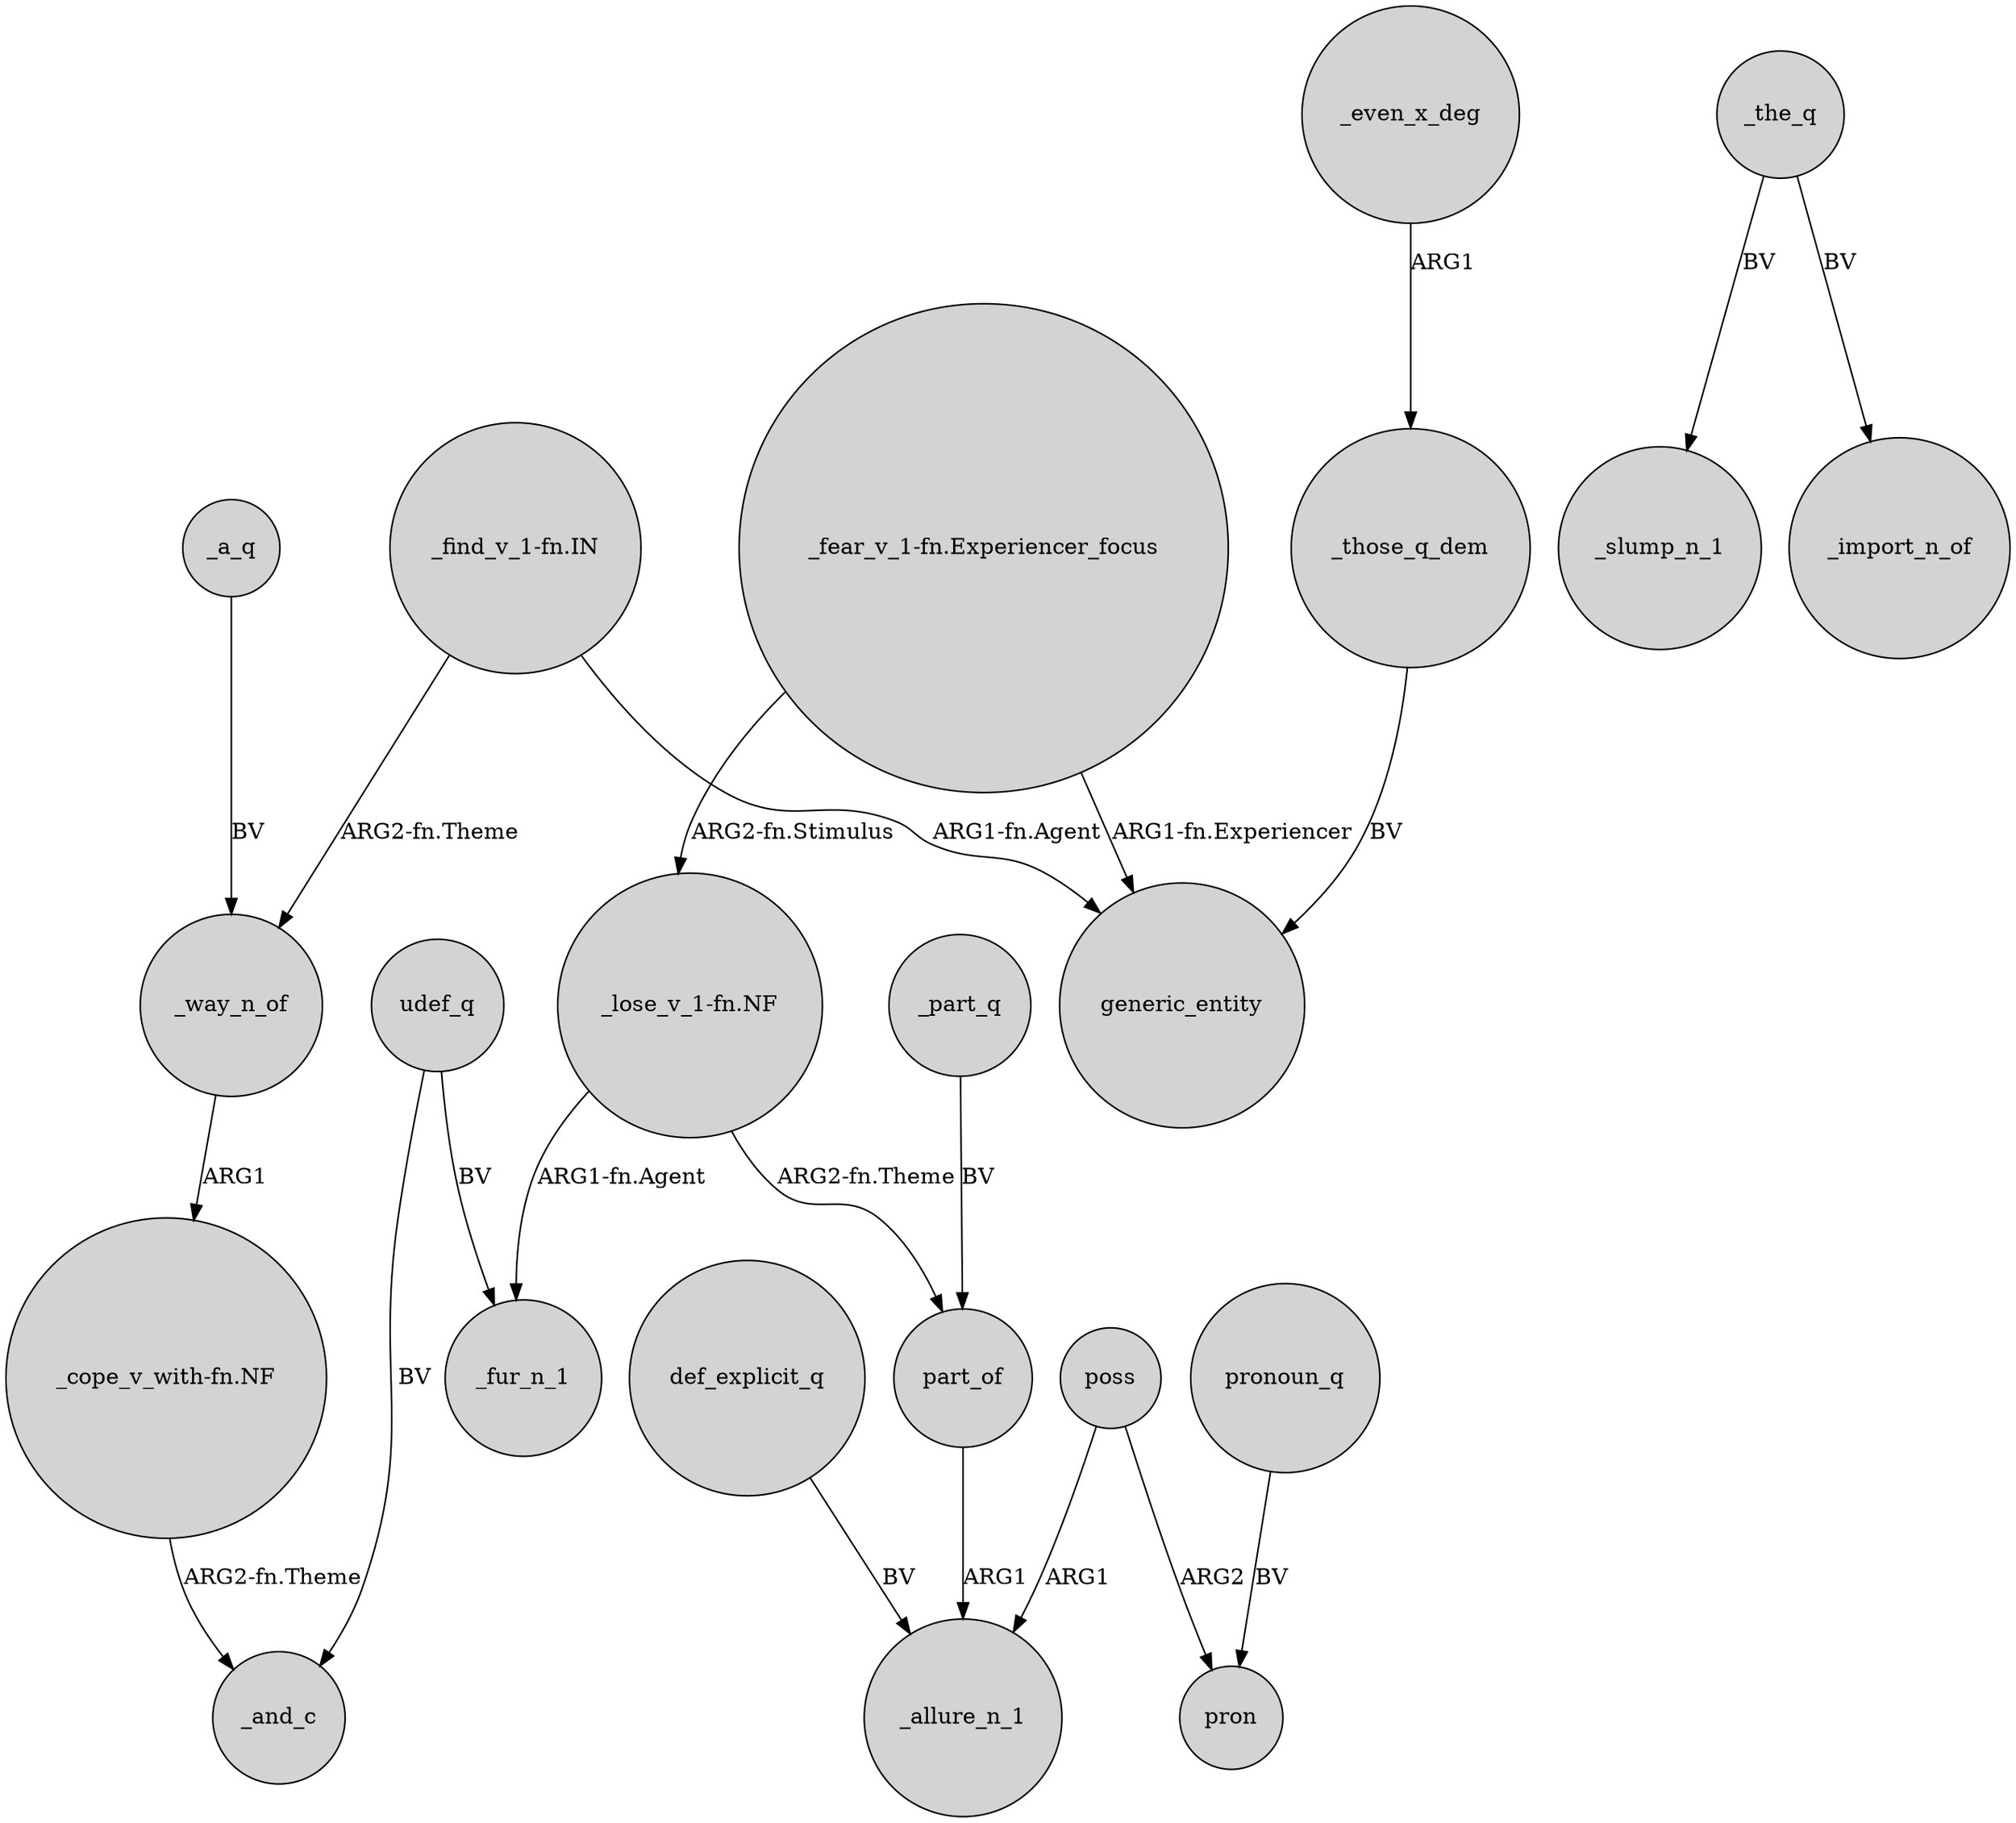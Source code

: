 digraph {
	node [shape=circle style=filled]
	"_find_v_1-fn.IN" -> _way_n_of [label="ARG2-fn.Theme"]
	_the_q -> _slump_n_1 [label=BV]
	"_fear_v_1-fn.Experiencer_focus" -> "_lose_v_1-fn.NF" [label="ARG2-fn.Stimulus"]
	def_explicit_q -> _allure_n_1 [label=BV]
	poss -> pron [label=ARG2]
	"_find_v_1-fn.IN" -> generic_entity [label="ARG1-fn.Agent"]
	"_lose_v_1-fn.NF" -> _fur_n_1 [label="ARG1-fn.Agent"]
	_way_n_of -> "_cope_v_with-fn.NF" [label=ARG1]
	_part_q -> part_of [label=BV]
	"_lose_v_1-fn.NF" -> part_of [label="ARG2-fn.Theme"]
	"_fear_v_1-fn.Experiencer_focus" -> generic_entity [label="ARG1-fn.Experiencer"]
	pronoun_q -> pron [label=BV]
	"_cope_v_with-fn.NF" -> _and_c [label="ARG2-fn.Theme"]
	part_of -> _allure_n_1 [label=ARG1]
	poss -> _allure_n_1 [label=ARG1]
	udef_q -> _fur_n_1 [label=BV]
	_the_q -> _import_n_of [label=BV]
	_a_q -> _way_n_of [label=BV]
	_even_x_deg -> _those_q_dem [label=ARG1]
	udef_q -> _and_c [label=BV]
	_those_q_dem -> generic_entity [label=BV]
}
